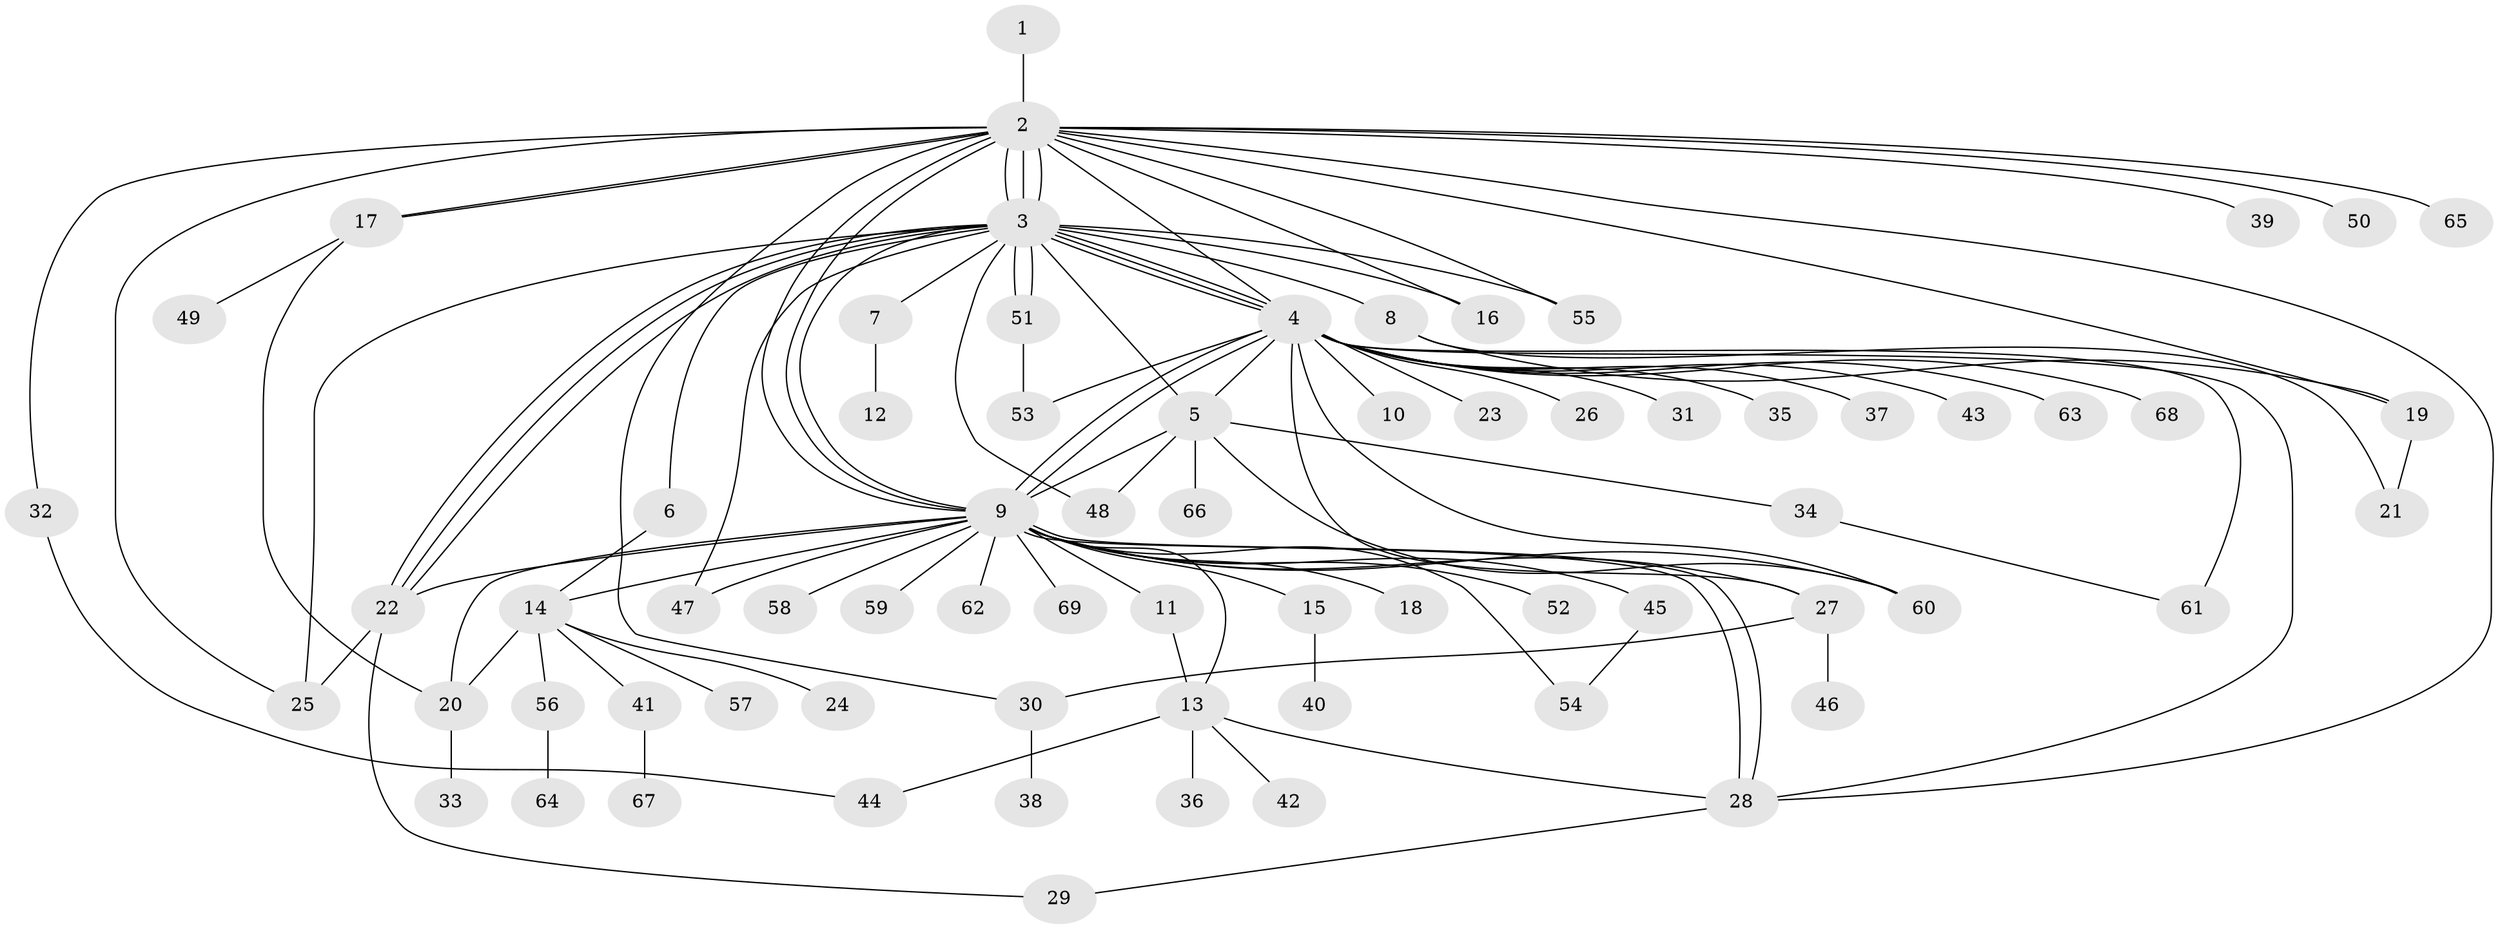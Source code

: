 // Generated by graph-tools (version 1.1) at 2025/01/03/09/25 03:01:37]
// undirected, 69 vertices, 109 edges
graph export_dot {
graph [start="1"]
  node [color=gray90,style=filled];
  1;
  2;
  3;
  4;
  5;
  6;
  7;
  8;
  9;
  10;
  11;
  12;
  13;
  14;
  15;
  16;
  17;
  18;
  19;
  20;
  21;
  22;
  23;
  24;
  25;
  26;
  27;
  28;
  29;
  30;
  31;
  32;
  33;
  34;
  35;
  36;
  37;
  38;
  39;
  40;
  41;
  42;
  43;
  44;
  45;
  46;
  47;
  48;
  49;
  50;
  51;
  52;
  53;
  54;
  55;
  56;
  57;
  58;
  59;
  60;
  61;
  62;
  63;
  64;
  65;
  66;
  67;
  68;
  69;
  1 -- 2;
  2 -- 3;
  2 -- 3;
  2 -- 3;
  2 -- 4;
  2 -- 9;
  2 -- 9;
  2 -- 16;
  2 -- 17;
  2 -- 17;
  2 -- 19;
  2 -- 25;
  2 -- 28;
  2 -- 30;
  2 -- 32;
  2 -- 39;
  2 -- 50;
  2 -- 55;
  2 -- 65;
  3 -- 4;
  3 -- 4;
  3 -- 4;
  3 -- 5;
  3 -- 6;
  3 -- 7;
  3 -- 8;
  3 -- 9;
  3 -- 16;
  3 -- 22;
  3 -- 22;
  3 -- 22;
  3 -- 25;
  3 -- 47;
  3 -- 48;
  3 -- 51;
  3 -- 51;
  3 -- 55;
  4 -- 5;
  4 -- 9;
  4 -- 9;
  4 -- 10;
  4 -- 23;
  4 -- 26;
  4 -- 27;
  4 -- 28;
  4 -- 31;
  4 -- 35;
  4 -- 37;
  4 -- 43;
  4 -- 53;
  4 -- 60;
  4 -- 61;
  4 -- 63;
  4 -- 68;
  5 -- 9;
  5 -- 34;
  5 -- 48;
  5 -- 60;
  5 -- 66;
  6 -- 14;
  7 -- 12;
  8 -- 19;
  8 -- 21;
  9 -- 11;
  9 -- 13;
  9 -- 14;
  9 -- 15;
  9 -- 18;
  9 -- 20;
  9 -- 22;
  9 -- 27;
  9 -- 28;
  9 -- 28;
  9 -- 45;
  9 -- 47;
  9 -- 52;
  9 -- 54;
  9 -- 58;
  9 -- 59;
  9 -- 60;
  9 -- 62;
  9 -- 69;
  11 -- 13;
  13 -- 28;
  13 -- 36;
  13 -- 42;
  13 -- 44;
  14 -- 20;
  14 -- 24;
  14 -- 41;
  14 -- 56;
  14 -- 57;
  15 -- 40;
  17 -- 20;
  17 -- 49;
  19 -- 21;
  20 -- 33;
  22 -- 25;
  22 -- 29;
  27 -- 30;
  27 -- 46;
  28 -- 29;
  30 -- 38;
  32 -- 44;
  34 -- 61;
  41 -- 67;
  45 -- 54;
  51 -- 53;
  56 -- 64;
}
